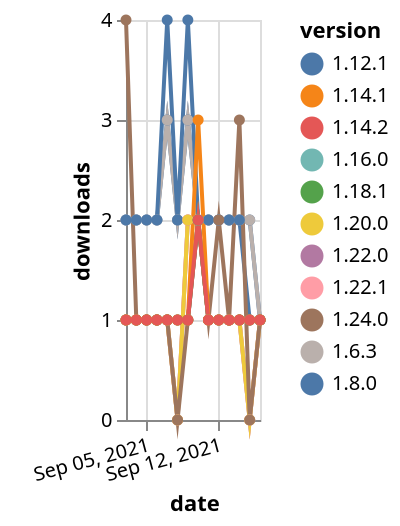 {"$schema": "https://vega.github.io/schema/vega-lite/v5.json", "description": "A simple bar chart with embedded data.", "data": {"values": [{"date": "2021-09-03", "total": 171, "delta": 1, "version": "1.22.0"}, {"date": "2021-09-04", "total": 172, "delta": 1, "version": "1.22.0"}, {"date": "2021-09-05", "total": 173, "delta": 1, "version": "1.22.0"}, {"date": "2021-09-06", "total": 174, "delta": 1, "version": "1.22.0"}, {"date": "2021-09-07", "total": 175, "delta": 1, "version": "1.22.0"}, {"date": "2021-09-08", "total": 175, "delta": 0, "version": "1.22.0"}, {"date": "2021-09-09", "total": 177, "delta": 2, "version": "1.22.0"}, {"date": "2021-09-10", "total": 179, "delta": 2, "version": "1.22.0"}, {"date": "2021-09-11", "total": 180, "delta": 1, "version": "1.22.0"}, {"date": "2021-09-12", "total": 181, "delta": 1, "version": "1.22.0"}, {"date": "2021-09-13", "total": 182, "delta": 1, "version": "1.22.0"}, {"date": "2021-09-14", "total": 183, "delta": 1, "version": "1.22.0"}, {"date": "2021-09-15", "total": 183, "delta": 0, "version": "1.22.0"}, {"date": "2021-09-16", "total": 184, "delta": 1, "version": "1.22.0"}, {"date": "2021-09-03", "total": 2618, "delta": 2, "version": "1.8.0"}, {"date": "2021-09-04", "total": 2620, "delta": 2, "version": "1.8.0"}, {"date": "2021-09-05", "total": 2622, "delta": 2, "version": "1.8.0"}, {"date": "2021-09-06", "total": 2624, "delta": 2, "version": "1.8.0"}, {"date": "2021-09-07", "total": 2627, "delta": 3, "version": "1.8.0"}, {"date": "2021-09-08", "total": 2629, "delta": 2, "version": "1.8.0"}, {"date": "2021-09-09", "total": 2632, "delta": 3, "version": "1.8.0"}, {"date": "2021-09-10", "total": 2634, "delta": 2, "version": "1.8.0"}, {"date": "2021-09-11", "total": 2636, "delta": 2, "version": "1.8.0"}, {"date": "2021-09-12", "total": 2638, "delta": 2, "version": "1.8.0"}, {"date": "2021-09-13", "total": 2640, "delta": 2, "version": "1.8.0"}, {"date": "2021-09-14", "total": 2642, "delta": 2, "version": "1.8.0"}, {"date": "2021-09-15", "total": 2644, "delta": 2, "version": "1.8.0"}, {"date": "2021-09-16", "total": 2645, "delta": 1, "version": "1.8.0"}, {"date": "2021-09-03", "total": 2576, "delta": 2, "version": "1.6.3"}, {"date": "2021-09-04", "total": 2578, "delta": 2, "version": "1.6.3"}, {"date": "2021-09-05", "total": 2580, "delta": 2, "version": "1.6.3"}, {"date": "2021-09-06", "total": 2582, "delta": 2, "version": "1.6.3"}, {"date": "2021-09-07", "total": 2585, "delta": 3, "version": "1.6.3"}, {"date": "2021-09-08", "total": 2587, "delta": 2, "version": "1.6.3"}, {"date": "2021-09-09", "total": 2590, "delta": 3, "version": "1.6.3"}, {"date": "2021-09-10", "total": 2592, "delta": 2, "version": "1.6.3"}, {"date": "2021-09-11", "total": 2594, "delta": 2, "version": "1.6.3"}, {"date": "2021-09-12", "total": 2596, "delta": 2, "version": "1.6.3"}, {"date": "2021-09-13", "total": 2598, "delta": 2, "version": "1.6.3"}, {"date": "2021-09-14", "total": 2600, "delta": 2, "version": "1.6.3"}, {"date": "2021-09-15", "total": 2602, "delta": 2, "version": "1.6.3"}, {"date": "2021-09-16", "total": 2603, "delta": 1, "version": "1.6.3"}, {"date": "2021-09-03", "total": 2527, "delta": 2, "version": "1.12.1"}, {"date": "2021-09-04", "total": 2529, "delta": 2, "version": "1.12.1"}, {"date": "2021-09-05", "total": 2531, "delta": 2, "version": "1.12.1"}, {"date": "2021-09-06", "total": 2533, "delta": 2, "version": "1.12.1"}, {"date": "2021-09-07", "total": 2537, "delta": 4, "version": "1.12.1"}, {"date": "2021-09-08", "total": 2539, "delta": 2, "version": "1.12.1"}, {"date": "2021-09-09", "total": 2543, "delta": 4, "version": "1.12.1"}, {"date": "2021-09-10", "total": 2545, "delta": 2, "version": "1.12.1"}, {"date": "2021-09-11", "total": 2547, "delta": 2, "version": "1.12.1"}, {"date": "2021-09-12", "total": 2549, "delta": 2, "version": "1.12.1"}, {"date": "2021-09-13", "total": 2551, "delta": 2, "version": "1.12.1"}, {"date": "2021-09-14", "total": 2553, "delta": 2, "version": "1.12.1"}, {"date": "2021-09-15", "total": 2554, "delta": 1, "version": "1.12.1"}, {"date": "2021-09-16", "total": 2555, "delta": 1, "version": "1.12.1"}, {"date": "2021-09-03", "total": 149, "delta": 1, "version": "1.22.1"}, {"date": "2021-09-04", "total": 150, "delta": 1, "version": "1.22.1"}, {"date": "2021-09-05", "total": 151, "delta": 1, "version": "1.22.1"}, {"date": "2021-09-06", "total": 152, "delta": 1, "version": "1.22.1"}, {"date": "2021-09-07", "total": 153, "delta": 1, "version": "1.22.1"}, {"date": "2021-09-08", "total": 153, "delta": 0, "version": "1.22.1"}, {"date": "2021-09-09", "total": 155, "delta": 2, "version": "1.22.1"}, {"date": "2021-09-10", "total": 157, "delta": 2, "version": "1.22.1"}, {"date": "2021-09-11", "total": 158, "delta": 1, "version": "1.22.1"}, {"date": "2021-09-12", "total": 159, "delta": 1, "version": "1.22.1"}, {"date": "2021-09-13", "total": 160, "delta": 1, "version": "1.22.1"}, {"date": "2021-09-14", "total": 161, "delta": 1, "version": "1.22.1"}, {"date": "2021-09-15", "total": 161, "delta": 0, "version": "1.22.1"}, {"date": "2021-09-16", "total": 162, "delta": 1, "version": "1.22.1"}, {"date": "2021-09-03", "total": 176, "delta": 1, "version": "1.20.0"}, {"date": "2021-09-04", "total": 177, "delta": 1, "version": "1.20.0"}, {"date": "2021-09-05", "total": 178, "delta": 1, "version": "1.20.0"}, {"date": "2021-09-06", "total": 179, "delta": 1, "version": "1.20.0"}, {"date": "2021-09-07", "total": 180, "delta": 1, "version": "1.20.0"}, {"date": "2021-09-08", "total": 180, "delta": 0, "version": "1.20.0"}, {"date": "2021-09-09", "total": 182, "delta": 2, "version": "1.20.0"}, {"date": "2021-09-10", "total": 184, "delta": 2, "version": "1.20.0"}, {"date": "2021-09-11", "total": 185, "delta": 1, "version": "1.20.0"}, {"date": "2021-09-12", "total": 186, "delta": 1, "version": "1.20.0"}, {"date": "2021-09-13", "total": 187, "delta": 1, "version": "1.20.0"}, {"date": "2021-09-14", "total": 188, "delta": 1, "version": "1.20.0"}, {"date": "2021-09-15", "total": 188, "delta": 0, "version": "1.20.0"}, {"date": "2021-09-16", "total": 189, "delta": 1, "version": "1.20.0"}, {"date": "2021-09-03", "total": 221, "delta": 1, "version": "1.16.0"}, {"date": "2021-09-04", "total": 222, "delta": 1, "version": "1.16.0"}, {"date": "2021-09-05", "total": 223, "delta": 1, "version": "1.16.0"}, {"date": "2021-09-06", "total": 224, "delta": 1, "version": "1.16.0"}, {"date": "2021-09-07", "total": 225, "delta": 1, "version": "1.16.0"}, {"date": "2021-09-08", "total": 226, "delta": 1, "version": "1.16.0"}, {"date": "2021-09-09", "total": 227, "delta": 1, "version": "1.16.0"}, {"date": "2021-09-10", "total": 229, "delta": 2, "version": "1.16.0"}, {"date": "2021-09-11", "total": 230, "delta": 1, "version": "1.16.0"}, {"date": "2021-09-12", "total": 231, "delta": 1, "version": "1.16.0"}, {"date": "2021-09-13", "total": 232, "delta": 1, "version": "1.16.0"}, {"date": "2021-09-14", "total": 233, "delta": 1, "version": "1.16.0"}, {"date": "2021-09-15", "total": 234, "delta": 1, "version": "1.16.0"}, {"date": "2021-09-16", "total": 235, "delta": 1, "version": "1.16.0"}, {"date": "2021-09-03", "total": 225, "delta": 1, "version": "1.18.1"}, {"date": "2021-09-04", "total": 226, "delta": 1, "version": "1.18.1"}, {"date": "2021-09-05", "total": 227, "delta": 1, "version": "1.18.1"}, {"date": "2021-09-06", "total": 228, "delta": 1, "version": "1.18.1"}, {"date": "2021-09-07", "total": 229, "delta": 1, "version": "1.18.1"}, {"date": "2021-09-08", "total": 230, "delta": 1, "version": "1.18.1"}, {"date": "2021-09-09", "total": 231, "delta": 1, "version": "1.18.1"}, {"date": "2021-09-10", "total": 233, "delta": 2, "version": "1.18.1"}, {"date": "2021-09-11", "total": 234, "delta": 1, "version": "1.18.1"}, {"date": "2021-09-12", "total": 235, "delta": 1, "version": "1.18.1"}, {"date": "2021-09-13", "total": 236, "delta": 1, "version": "1.18.1"}, {"date": "2021-09-14", "total": 237, "delta": 1, "version": "1.18.1"}, {"date": "2021-09-15", "total": 238, "delta": 1, "version": "1.18.1"}, {"date": "2021-09-16", "total": 239, "delta": 1, "version": "1.18.1"}, {"date": "2021-09-03", "total": 139, "delta": 4, "version": "1.24.0"}, {"date": "2021-09-04", "total": 140, "delta": 1, "version": "1.24.0"}, {"date": "2021-09-05", "total": 141, "delta": 1, "version": "1.24.0"}, {"date": "2021-09-06", "total": 142, "delta": 1, "version": "1.24.0"}, {"date": "2021-09-07", "total": 143, "delta": 1, "version": "1.24.0"}, {"date": "2021-09-08", "total": 143, "delta": 0, "version": "1.24.0"}, {"date": "2021-09-09", "total": 144, "delta": 1, "version": "1.24.0"}, {"date": "2021-09-10", "total": 146, "delta": 2, "version": "1.24.0"}, {"date": "2021-09-11", "total": 147, "delta": 1, "version": "1.24.0"}, {"date": "2021-09-12", "total": 149, "delta": 2, "version": "1.24.0"}, {"date": "2021-09-13", "total": 150, "delta": 1, "version": "1.24.0"}, {"date": "2021-09-14", "total": 153, "delta": 3, "version": "1.24.0"}, {"date": "2021-09-15", "total": 153, "delta": 0, "version": "1.24.0"}, {"date": "2021-09-16", "total": 154, "delta": 1, "version": "1.24.0"}, {"date": "2021-09-03", "total": 439, "delta": 1, "version": "1.14.1"}, {"date": "2021-09-04", "total": 440, "delta": 1, "version": "1.14.1"}, {"date": "2021-09-05", "total": 441, "delta": 1, "version": "1.14.1"}, {"date": "2021-09-06", "total": 442, "delta": 1, "version": "1.14.1"}, {"date": "2021-09-07", "total": 443, "delta": 1, "version": "1.14.1"}, {"date": "2021-09-08", "total": 444, "delta": 1, "version": "1.14.1"}, {"date": "2021-09-09", "total": 445, "delta": 1, "version": "1.14.1"}, {"date": "2021-09-10", "total": 448, "delta": 3, "version": "1.14.1"}, {"date": "2021-09-11", "total": 449, "delta": 1, "version": "1.14.1"}, {"date": "2021-09-12", "total": 450, "delta": 1, "version": "1.14.1"}, {"date": "2021-09-13", "total": 451, "delta": 1, "version": "1.14.1"}, {"date": "2021-09-14", "total": 452, "delta": 1, "version": "1.14.1"}, {"date": "2021-09-15", "total": 453, "delta": 1, "version": "1.14.1"}, {"date": "2021-09-16", "total": 454, "delta": 1, "version": "1.14.1"}, {"date": "2021-09-03", "total": 264, "delta": 1, "version": "1.14.2"}, {"date": "2021-09-04", "total": 265, "delta": 1, "version": "1.14.2"}, {"date": "2021-09-05", "total": 266, "delta": 1, "version": "1.14.2"}, {"date": "2021-09-06", "total": 267, "delta": 1, "version": "1.14.2"}, {"date": "2021-09-07", "total": 268, "delta": 1, "version": "1.14.2"}, {"date": "2021-09-08", "total": 269, "delta": 1, "version": "1.14.2"}, {"date": "2021-09-09", "total": 270, "delta": 1, "version": "1.14.2"}, {"date": "2021-09-10", "total": 272, "delta": 2, "version": "1.14.2"}, {"date": "2021-09-11", "total": 273, "delta": 1, "version": "1.14.2"}, {"date": "2021-09-12", "total": 274, "delta": 1, "version": "1.14.2"}, {"date": "2021-09-13", "total": 275, "delta": 1, "version": "1.14.2"}, {"date": "2021-09-14", "total": 276, "delta": 1, "version": "1.14.2"}, {"date": "2021-09-15", "total": 277, "delta": 1, "version": "1.14.2"}, {"date": "2021-09-16", "total": 278, "delta": 1, "version": "1.14.2"}]}, "width": "container", "mark": {"type": "line", "point": {"filled": true}}, "encoding": {"x": {"field": "date", "type": "temporal", "timeUnit": "yearmonthdate", "title": "date", "axis": {"labelAngle": -15}}, "y": {"field": "delta", "type": "quantitative", "title": "downloads"}, "color": {"field": "version", "type": "nominal"}, "tooltip": {"field": "delta"}}}